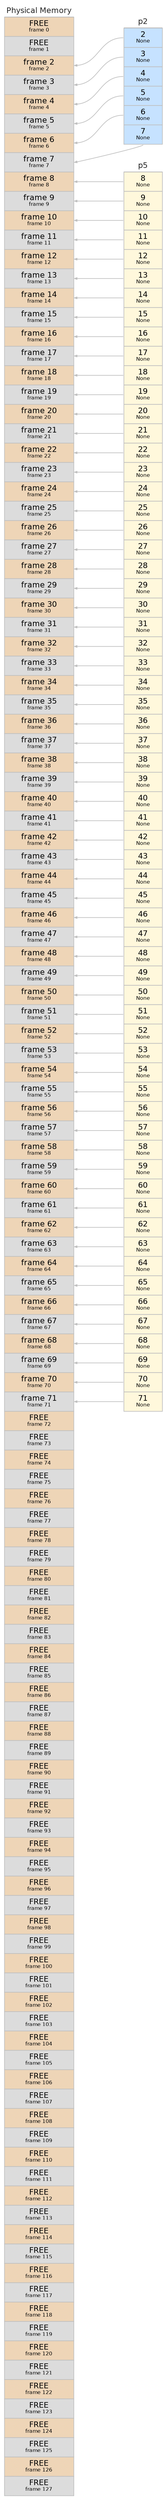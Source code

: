 digraph "memsim/graphs/paged2.json" {
	graph [fontname=x rankdir=RL ranksep=1.0]
	node [fontname=Helvetica fontsize=10 height=0.2 margin="0.04 0.04" shape=none width=0.4]
	edge [arrowsize=0.4]
	p2:0 -> physmem:2 [color=grey]
	p2:1 -> physmem:3 [color=grey]
	p2:2 -> physmem:4 [color=grey]
	p2:3 -> physmem:5 [color=grey]
	p2:4 -> physmem:6 [color=grey]
	p2:5 -> physmem:7 [color=grey]
	p5:0 -> physmem:8 [color=grey]
	p5:1 -> physmem:9 [color=grey]
	p5:2 -> physmem:10 [color=grey]
	p5:3 -> physmem:11 [color=grey]
	p5:4 -> physmem:12 [color=grey]
	p5:5 -> physmem:13 [color=grey]
	p5:6 -> physmem:14 [color=grey]
	p5:7 -> physmem:15 [color=grey]
	p5:8 -> physmem:16 [color=grey]
	p5:9 -> physmem:17 [color=grey]
	p5:10 -> physmem:18 [color=grey]
	p5:11 -> physmem:19 [color=grey]
	p5:12 -> physmem:20 [color=grey]
	p5:13 -> physmem:21 [color=grey]
	p5:14 -> physmem:22 [color=grey]
	p5:15 -> physmem:23 [color=grey]
	p5:16 -> physmem:24 [color=grey]
	p5:17 -> physmem:25 [color=grey]
	p5:18 -> physmem:26 [color=grey]
	p5:19 -> physmem:27 [color=grey]
	p5:20 -> physmem:28 [color=grey]
	p5:21 -> physmem:29 [color=grey]
	p5:22 -> physmem:30 [color=grey]
	p5:23 -> physmem:31 [color=grey]
	p5:24 -> physmem:32 [color=grey]
	p5:25 -> physmem:33 [color=grey]
	p5:26 -> physmem:34 [color=grey]
	p5:27 -> physmem:35 [color=grey]
	p5:28 -> physmem:36 [color=grey]
	p5:29 -> physmem:37 [color=grey]
	p5:30 -> physmem:38 [color=grey]
	p5:31 -> physmem:39 [color=grey]
	p5:32 -> physmem:40 [color=grey]
	p5:33 -> physmem:41 [color=grey]
	p5:34 -> physmem:42 [color=grey]
	p5:35 -> physmem:43 [color=grey]
	p5:36 -> physmem:44 [color=grey]
	p5:37 -> physmem:45 [color=grey]
	p5:38 -> physmem:46 [color=grey]
	p5:39 -> physmem:47 [color=grey]
	p5:40 -> physmem:48 [color=grey]
	p5:41 -> physmem:49 [color=grey]
	p5:42 -> physmem:50 [color=grey]
	p5:43 -> physmem:51 [color=grey]
	p5:44 -> physmem:52 [color=grey]
	p5:45 -> physmem:53 [color=grey]
	p5:46 -> physmem:54 [color=grey]
	p5:47 -> physmem:55 [color=grey]
	p5:48 -> physmem:56 [color=grey]
	p5:49 -> physmem:57 [color=grey]
	p5:50 -> physmem:58 [color=grey]
	p5:51 -> physmem:59 [color=grey]
	p5:52 -> physmem:60 [color=grey]
	p5:53 -> physmem:61 [color=grey]
	p5:54 -> physmem:62 [color=grey]
	p5:55 -> physmem:63 [color=grey]
	p5:56 -> physmem:64 [color=grey]
	p5:57 -> physmem:65 [color=grey]
	p5:58 -> physmem:66 [color=grey]
	p5:59 -> physmem:67 [color=grey]
	p5:60 -> physmem:68 [color=grey]
	p5:61 -> physmem:69 [color=grey]
	p5:62 -> physmem:70 [color=grey]
	p5:63 -> physmem:71 [color=grey]
	subgraph left {
		physmem [label=<<table border="0.1" cellborder="1" cellspacing="0"><TR><TD sides="b"><font face="helvetica" color="grey15" point-size="12">Physical Memory</font></TD></TR><tr><td align="text" color="grey" bgcolor="bisque2" height="30" width="60" port="0"><font point-size="12">FREE</font><br></br><font point-size="8">frame 0</font></td></tr><tr><td align="text" color="grey" bgcolor="gainsboro" height="30" width="60" port="1"><font point-size="12">FREE</font><br></br><font point-size="8">frame 1</font></td></tr><tr><td align="text" color="grey" bgcolor="bisque2" height="30" width="60" port="2"><font point-size="12">frame 2</font><br></br><font point-size="8">frame 2</font></td></tr><tr><td align="text" color="grey" bgcolor="gainsboro" height="30" width="60" port="3"><font point-size="12">frame 3</font><br></br><font point-size="8">frame 3</font></td></tr><tr><td align="text" color="grey" bgcolor="bisque2" height="30" width="60" port="4"><font point-size="12">frame 4</font><br></br><font point-size="8">frame 4</font></td></tr><tr><td align="text" color="grey" bgcolor="gainsboro" height="30" width="60" port="5"><font point-size="12">frame 5</font><br></br><font point-size="8">frame 5</font></td></tr><tr><td align="text" color="grey" bgcolor="bisque2" height="30" width="60" port="6"><font point-size="12">frame 6</font><br></br><font point-size="8">frame 6</font></td></tr><tr><td align="text" color="grey" bgcolor="gainsboro" height="30" width="60" port="7"><font point-size="12">frame 7</font><br></br><font point-size="8">frame 7</font></td></tr><tr><td align="text" color="grey" bgcolor="bisque2" height="30" width="60" port="8"><font point-size="12">frame 8</font><br></br><font point-size="8">frame 8</font></td></tr><tr><td align="text" color="grey" bgcolor="gainsboro" height="30" width="60" port="9"><font point-size="12">frame 9</font><br></br><font point-size="8">frame 9</font></td></tr><tr><td align="text" color="grey" bgcolor="bisque2" height="30" width="60" port="10"><font point-size="12">frame 10</font><br></br><font point-size="8">frame 10</font></td></tr><tr><td align="text" color="grey" bgcolor="gainsboro" height="30" width="60" port="11"><font point-size="12">frame 11</font><br></br><font point-size="8">frame 11</font></td></tr><tr><td align="text" color="grey" bgcolor="bisque2" height="30" width="60" port="12"><font point-size="12">frame 12</font><br></br><font point-size="8">frame 12</font></td></tr><tr><td align="text" color="grey" bgcolor="gainsboro" height="30" width="60" port="13"><font point-size="12">frame 13</font><br></br><font point-size="8">frame 13</font></td></tr><tr><td align="text" color="grey" bgcolor="bisque2" height="30" width="60" port="14"><font point-size="12">frame 14</font><br></br><font point-size="8">frame 14</font></td></tr><tr><td align="text" color="grey" bgcolor="gainsboro" height="30" width="60" port="15"><font point-size="12">frame 15</font><br></br><font point-size="8">frame 15</font></td></tr><tr><td align="text" color="grey" bgcolor="bisque2" height="30" width="60" port="16"><font point-size="12">frame 16</font><br></br><font point-size="8">frame 16</font></td></tr><tr><td align="text" color="grey" bgcolor="gainsboro" height="30" width="60" port="17"><font point-size="12">frame 17</font><br></br><font point-size="8">frame 17</font></td></tr><tr><td align="text" color="grey" bgcolor="bisque2" height="30" width="60" port="18"><font point-size="12">frame 18</font><br></br><font point-size="8">frame 18</font></td></tr><tr><td align="text" color="grey" bgcolor="gainsboro" height="30" width="60" port="19"><font point-size="12">frame 19</font><br></br><font point-size="8">frame 19</font></td></tr><tr><td align="text" color="grey" bgcolor="bisque2" height="30" width="60" port="20"><font point-size="12">frame 20</font><br></br><font point-size="8">frame 20</font></td></tr><tr><td align="text" color="grey" bgcolor="gainsboro" height="30" width="60" port="21"><font point-size="12">frame 21</font><br></br><font point-size="8">frame 21</font></td></tr><tr><td align="text" color="grey" bgcolor="bisque2" height="30" width="60" port="22"><font point-size="12">frame 22</font><br></br><font point-size="8">frame 22</font></td></tr><tr><td align="text" color="grey" bgcolor="gainsboro" height="30" width="60" port="23"><font point-size="12">frame 23</font><br></br><font point-size="8">frame 23</font></td></tr><tr><td align="text" color="grey" bgcolor="bisque2" height="30" width="60" port="24"><font point-size="12">frame 24</font><br></br><font point-size="8">frame 24</font></td></tr><tr><td align="text" color="grey" bgcolor="gainsboro" height="30" width="60" port="25"><font point-size="12">frame 25</font><br></br><font point-size="8">frame 25</font></td></tr><tr><td align="text" color="grey" bgcolor="bisque2" height="30" width="60" port="26"><font point-size="12">frame 26</font><br></br><font point-size="8">frame 26</font></td></tr><tr><td align="text" color="grey" bgcolor="gainsboro" height="30" width="60" port="27"><font point-size="12">frame 27</font><br></br><font point-size="8">frame 27</font></td></tr><tr><td align="text" color="grey" bgcolor="bisque2" height="30" width="60" port="28"><font point-size="12">frame 28</font><br></br><font point-size="8">frame 28</font></td></tr><tr><td align="text" color="grey" bgcolor="gainsboro" height="30" width="60" port="29"><font point-size="12">frame 29</font><br></br><font point-size="8">frame 29</font></td></tr><tr><td align="text" color="grey" bgcolor="bisque2" height="30" width="60" port="30"><font point-size="12">frame 30</font><br></br><font point-size="8">frame 30</font></td></tr><tr><td align="text" color="grey" bgcolor="gainsboro" height="30" width="60" port="31"><font point-size="12">frame 31</font><br></br><font point-size="8">frame 31</font></td></tr><tr><td align="text" color="grey" bgcolor="bisque2" height="30" width="60" port="32"><font point-size="12">frame 32</font><br></br><font point-size="8">frame 32</font></td></tr><tr><td align="text" color="grey" bgcolor="gainsboro" height="30" width="60" port="33"><font point-size="12">frame 33</font><br></br><font point-size="8">frame 33</font></td></tr><tr><td align="text" color="grey" bgcolor="bisque2" height="30" width="60" port="34"><font point-size="12">frame 34</font><br></br><font point-size="8">frame 34</font></td></tr><tr><td align="text" color="grey" bgcolor="gainsboro" height="30" width="60" port="35"><font point-size="12">frame 35</font><br></br><font point-size="8">frame 35</font></td></tr><tr><td align="text" color="grey" bgcolor="bisque2" height="30" width="60" port="36"><font point-size="12">frame 36</font><br></br><font point-size="8">frame 36</font></td></tr><tr><td align="text" color="grey" bgcolor="gainsboro" height="30" width="60" port="37"><font point-size="12">frame 37</font><br></br><font point-size="8">frame 37</font></td></tr><tr><td align="text" color="grey" bgcolor="bisque2" height="30" width="60" port="38"><font point-size="12">frame 38</font><br></br><font point-size="8">frame 38</font></td></tr><tr><td align="text" color="grey" bgcolor="gainsboro" height="30" width="60" port="39"><font point-size="12">frame 39</font><br></br><font point-size="8">frame 39</font></td></tr><tr><td align="text" color="grey" bgcolor="bisque2" height="30" width="60" port="40"><font point-size="12">frame 40</font><br></br><font point-size="8">frame 40</font></td></tr><tr><td align="text" color="grey" bgcolor="gainsboro" height="30" width="60" port="41"><font point-size="12">frame 41</font><br></br><font point-size="8">frame 41</font></td></tr><tr><td align="text" color="grey" bgcolor="bisque2" height="30" width="60" port="42"><font point-size="12">frame 42</font><br></br><font point-size="8">frame 42</font></td></tr><tr><td align="text" color="grey" bgcolor="gainsboro" height="30" width="60" port="43"><font point-size="12">frame 43</font><br></br><font point-size="8">frame 43</font></td></tr><tr><td align="text" color="grey" bgcolor="bisque2" height="30" width="60" port="44"><font point-size="12">frame 44</font><br></br><font point-size="8">frame 44</font></td></tr><tr><td align="text" color="grey" bgcolor="gainsboro" height="30" width="60" port="45"><font point-size="12">frame 45</font><br></br><font point-size="8">frame 45</font></td></tr><tr><td align="text" color="grey" bgcolor="bisque2" height="30" width="60" port="46"><font point-size="12">frame 46</font><br></br><font point-size="8">frame 46</font></td></tr><tr><td align="text" color="grey" bgcolor="gainsboro" height="30" width="60" port="47"><font point-size="12">frame 47</font><br></br><font point-size="8">frame 47</font></td></tr><tr><td align="text" color="grey" bgcolor="bisque2" height="30" width="60" port="48"><font point-size="12">frame 48</font><br></br><font point-size="8">frame 48</font></td></tr><tr><td align="text" color="grey" bgcolor="gainsboro" height="30" width="60" port="49"><font point-size="12">frame 49</font><br></br><font point-size="8">frame 49</font></td></tr><tr><td align="text" color="grey" bgcolor="bisque2" height="30" width="60" port="50"><font point-size="12">frame 50</font><br></br><font point-size="8">frame 50</font></td></tr><tr><td align="text" color="grey" bgcolor="gainsboro" height="30" width="60" port="51"><font point-size="12">frame 51</font><br></br><font point-size="8">frame 51</font></td></tr><tr><td align="text" color="grey" bgcolor="bisque2" height="30" width="60" port="52"><font point-size="12">frame 52</font><br></br><font point-size="8">frame 52</font></td></tr><tr><td align="text" color="grey" bgcolor="gainsboro" height="30" width="60" port="53"><font point-size="12">frame 53</font><br></br><font point-size="8">frame 53</font></td></tr><tr><td align="text" color="grey" bgcolor="bisque2" height="30" width="60" port="54"><font point-size="12">frame 54</font><br></br><font point-size="8">frame 54</font></td></tr><tr><td align="text" color="grey" bgcolor="gainsboro" height="30" width="60" port="55"><font point-size="12">frame 55</font><br></br><font point-size="8">frame 55</font></td></tr><tr><td align="text" color="grey" bgcolor="bisque2" height="30" width="60" port="56"><font point-size="12">frame 56</font><br></br><font point-size="8">frame 56</font></td></tr><tr><td align="text" color="grey" bgcolor="gainsboro" height="30" width="60" port="57"><font point-size="12">frame 57</font><br></br><font point-size="8">frame 57</font></td></tr><tr><td align="text" color="grey" bgcolor="bisque2" height="30" width="60" port="58"><font point-size="12">frame 58</font><br></br><font point-size="8">frame 58</font></td></tr><tr><td align="text" color="grey" bgcolor="gainsboro" height="30" width="60" port="59"><font point-size="12">frame 59</font><br></br><font point-size="8">frame 59</font></td></tr><tr><td align="text" color="grey" bgcolor="bisque2" height="30" width="60" port="60"><font point-size="12">frame 60</font><br></br><font point-size="8">frame 60</font></td></tr><tr><td align="text" color="grey" bgcolor="gainsboro" height="30" width="60" port="61"><font point-size="12">frame 61</font><br></br><font point-size="8">frame 61</font></td></tr><tr><td align="text" color="grey" bgcolor="bisque2" height="30" width="60" port="62"><font point-size="12">frame 62</font><br></br><font point-size="8">frame 62</font></td></tr><tr><td align="text" color="grey" bgcolor="gainsboro" height="30" width="60" port="63"><font point-size="12">frame 63</font><br></br><font point-size="8">frame 63</font></td></tr><tr><td align="text" color="grey" bgcolor="bisque2" height="30" width="60" port="64"><font point-size="12">frame 64</font><br></br><font point-size="8">frame 64</font></td></tr><tr><td align="text" color="grey" bgcolor="gainsboro" height="30" width="60" port="65"><font point-size="12">frame 65</font><br></br><font point-size="8">frame 65</font></td></tr><tr><td align="text" color="grey" bgcolor="bisque2" height="30" width="60" port="66"><font point-size="12">frame 66</font><br></br><font point-size="8">frame 66</font></td></tr><tr><td align="text" color="grey" bgcolor="gainsboro" height="30" width="60" port="67"><font point-size="12">frame 67</font><br></br><font point-size="8">frame 67</font></td></tr><tr><td align="text" color="grey" bgcolor="bisque2" height="30" width="60" port="68"><font point-size="12">frame 68</font><br></br><font point-size="8">frame 68</font></td></tr><tr><td align="text" color="grey" bgcolor="gainsboro" height="30" width="60" port="69"><font point-size="12">frame 69</font><br></br><font point-size="8">frame 69</font></td></tr><tr><td align="text" color="grey" bgcolor="bisque2" height="30" width="60" port="70"><font point-size="12">frame 70</font><br></br><font point-size="8">frame 70</font></td></tr><tr><td align="text" color="grey" bgcolor="gainsboro" height="30" width="60" port="71"><font point-size="12">frame 71</font><br></br><font point-size="8">frame 71</font></td></tr><tr><td align="text" color="grey" bgcolor="bisque2" height="30" width="60" port="72"><font point-size="12">FREE</font><br></br><font point-size="8">frame 72</font></td></tr><tr><td align="text" color="grey" bgcolor="gainsboro" height="30" width="60" port="73"><font point-size="12">FREE</font><br></br><font point-size="8">frame 73</font></td></tr><tr><td align="text" color="grey" bgcolor="bisque2" height="30" width="60" port="74"><font point-size="12">FREE</font><br></br><font point-size="8">frame 74</font></td></tr><tr><td align="text" color="grey" bgcolor="gainsboro" height="30" width="60" port="75"><font point-size="12">FREE</font><br></br><font point-size="8">frame 75</font></td></tr><tr><td align="text" color="grey" bgcolor="bisque2" height="30" width="60" port="76"><font point-size="12">FREE</font><br></br><font point-size="8">frame 76</font></td></tr><tr><td align="text" color="grey" bgcolor="gainsboro" height="30" width="60" port="77"><font point-size="12">FREE</font><br></br><font point-size="8">frame 77</font></td></tr><tr><td align="text" color="grey" bgcolor="bisque2" height="30" width="60" port="78"><font point-size="12">FREE</font><br></br><font point-size="8">frame 78</font></td></tr><tr><td align="text" color="grey" bgcolor="gainsboro" height="30" width="60" port="79"><font point-size="12">FREE</font><br></br><font point-size="8">frame 79</font></td></tr><tr><td align="text" color="grey" bgcolor="bisque2" height="30" width="60" port="80"><font point-size="12">FREE</font><br></br><font point-size="8">frame 80</font></td></tr><tr><td align="text" color="grey" bgcolor="gainsboro" height="30" width="60" port="81"><font point-size="12">FREE</font><br></br><font point-size="8">frame 81</font></td></tr><tr><td align="text" color="grey" bgcolor="bisque2" height="30" width="60" port="82"><font point-size="12">FREE</font><br></br><font point-size="8">frame 82</font></td></tr><tr><td align="text" color="grey" bgcolor="gainsboro" height="30" width="60" port="83"><font point-size="12">FREE</font><br></br><font point-size="8">frame 83</font></td></tr><tr><td align="text" color="grey" bgcolor="bisque2" height="30" width="60" port="84"><font point-size="12">FREE</font><br></br><font point-size="8">frame 84</font></td></tr><tr><td align="text" color="grey" bgcolor="gainsboro" height="30" width="60" port="85"><font point-size="12">FREE</font><br></br><font point-size="8">frame 85</font></td></tr><tr><td align="text" color="grey" bgcolor="bisque2" height="30" width="60" port="86"><font point-size="12">FREE</font><br></br><font point-size="8">frame 86</font></td></tr><tr><td align="text" color="grey" bgcolor="gainsboro" height="30" width="60" port="87"><font point-size="12">FREE</font><br></br><font point-size="8">frame 87</font></td></tr><tr><td align="text" color="grey" bgcolor="bisque2" height="30" width="60" port="88"><font point-size="12">FREE</font><br></br><font point-size="8">frame 88</font></td></tr><tr><td align="text" color="grey" bgcolor="gainsboro" height="30" width="60" port="89"><font point-size="12">FREE</font><br></br><font point-size="8">frame 89</font></td></tr><tr><td align="text" color="grey" bgcolor="bisque2" height="30" width="60" port="90"><font point-size="12">FREE</font><br></br><font point-size="8">frame 90</font></td></tr><tr><td align="text" color="grey" bgcolor="gainsboro" height="30" width="60" port="91"><font point-size="12">FREE</font><br></br><font point-size="8">frame 91</font></td></tr><tr><td align="text" color="grey" bgcolor="bisque2" height="30" width="60" port="92"><font point-size="12">FREE</font><br></br><font point-size="8">frame 92</font></td></tr><tr><td align="text" color="grey" bgcolor="gainsboro" height="30" width="60" port="93"><font point-size="12">FREE</font><br></br><font point-size="8">frame 93</font></td></tr><tr><td align="text" color="grey" bgcolor="bisque2" height="30" width="60" port="94"><font point-size="12">FREE</font><br></br><font point-size="8">frame 94</font></td></tr><tr><td align="text" color="grey" bgcolor="gainsboro" height="30" width="60" port="95"><font point-size="12">FREE</font><br></br><font point-size="8">frame 95</font></td></tr><tr><td align="text" color="grey" bgcolor="bisque2" height="30" width="60" port="96"><font point-size="12">FREE</font><br></br><font point-size="8">frame 96</font></td></tr><tr><td align="text" color="grey" bgcolor="gainsboro" height="30" width="60" port="97"><font point-size="12">FREE</font><br></br><font point-size="8">frame 97</font></td></tr><tr><td align="text" color="grey" bgcolor="bisque2" height="30" width="60" port="98"><font point-size="12">FREE</font><br></br><font point-size="8">frame 98</font></td></tr><tr><td align="text" color="grey" bgcolor="gainsboro" height="30" width="60" port="99"><font point-size="12">FREE</font><br></br><font point-size="8">frame 99</font></td></tr><tr><td align="text" color="grey" bgcolor="bisque2" height="30" width="60" port="100"><font point-size="12">FREE</font><br></br><font point-size="8">frame 100</font></td></tr><tr><td align="text" color="grey" bgcolor="gainsboro" height="30" width="60" port="101"><font point-size="12">FREE</font><br></br><font point-size="8">frame 101</font></td></tr><tr><td align="text" color="grey" bgcolor="bisque2" height="30" width="60" port="102"><font point-size="12">FREE</font><br></br><font point-size="8">frame 102</font></td></tr><tr><td align="text" color="grey" bgcolor="gainsboro" height="30" width="60" port="103"><font point-size="12">FREE</font><br></br><font point-size="8">frame 103</font></td></tr><tr><td align="text" color="grey" bgcolor="bisque2" height="30" width="60" port="104"><font point-size="12">FREE</font><br></br><font point-size="8">frame 104</font></td></tr><tr><td align="text" color="grey" bgcolor="gainsboro" height="30" width="60" port="105"><font point-size="12">FREE</font><br></br><font point-size="8">frame 105</font></td></tr><tr><td align="text" color="grey" bgcolor="bisque2" height="30" width="60" port="106"><font point-size="12">FREE</font><br></br><font point-size="8">frame 106</font></td></tr><tr><td align="text" color="grey" bgcolor="gainsboro" height="30" width="60" port="107"><font point-size="12">FREE</font><br></br><font point-size="8">frame 107</font></td></tr><tr><td align="text" color="grey" bgcolor="bisque2" height="30" width="60" port="108"><font point-size="12">FREE</font><br></br><font point-size="8">frame 108</font></td></tr><tr><td align="text" color="grey" bgcolor="gainsboro" height="30" width="60" port="109"><font point-size="12">FREE</font><br></br><font point-size="8">frame 109</font></td></tr><tr><td align="text" color="grey" bgcolor="bisque2" height="30" width="60" port="110"><font point-size="12">FREE</font><br></br><font point-size="8">frame 110</font></td></tr><tr><td align="text" color="grey" bgcolor="gainsboro" height="30" width="60" port="111"><font point-size="12">FREE</font><br></br><font point-size="8">frame 111</font></td></tr><tr><td align="text" color="grey" bgcolor="bisque2" height="30" width="60" port="112"><font point-size="12">FREE</font><br></br><font point-size="8">frame 112</font></td></tr><tr><td align="text" color="grey" bgcolor="gainsboro" height="30" width="60" port="113"><font point-size="12">FREE</font><br></br><font point-size="8">frame 113</font></td></tr><tr><td align="text" color="grey" bgcolor="bisque2" height="30" width="60" port="114"><font point-size="12">FREE</font><br></br><font point-size="8">frame 114</font></td></tr><tr><td align="text" color="grey" bgcolor="gainsboro" height="30" width="60" port="115"><font point-size="12">FREE</font><br></br><font point-size="8">frame 115</font></td></tr><tr><td align="text" color="grey" bgcolor="bisque2" height="30" width="60" port="116"><font point-size="12">FREE</font><br></br><font point-size="8">frame 116</font></td></tr><tr><td align="text" color="grey" bgcolor="gainsboro" height="30" width="60" port="117"><font point-size="12">FREE</font><br></br><font point-size="8">frame 117</font></td></tr><tr><td align="text" color="grey" bgcolor="bisque2" height="30" width="60" port="118"><font point-size="12">FREE</font><br></br><font point-size="8">frame 118</font></td></tr><tr><td align="text" color="grey" bgcolor="gainsboro" height="30" width="60" port="119"><font point-size="12">FREE</font><br></br><font point-size="8">frame 119</font></td></tr><tr><td align="text" color="grey" bgcolor="bisque2" height="30" width="60" port="120"><font point-size="12">FREE</font><br></br><font point-size="8">frame 120</font></td></tr><tr><td align="text" color="grey" bgcolor="gainsboro" height="30" width="60" port="121"><font point-size="12">FREE</font><br></br><font point-size="8">frame 121</font></td></tr><tr><td align="text" color="grey" bgcolor="bisque2" height="30" width="60" port="122"><font point-size="12">FREE</font><br></br><font point-size="8">frame 122</font></td></tr><tr><td align="text" color="grey" bgcolor="gainsboro" height="30" width="60" port="123"><font point-size="12">FREE</font><br></br><font point-size="8">frame 123</font></td></tr><tr><td align="text" color="grey" bgcolor="bisque2" height="30" width="60" port="124"><font point-size="12">FREE</font><br></br><font point-size="8">frame 124</font></td></tr><tr><td align="text" color="grey" bgcolor="gainsboro" height="30" width="60" port="125"><font point-size="12">FREE</font><br></br><font point-size="8">frame 125</font></td></tr><tr><td align="text" color="grey" bgcolor="bisque2" height="30" width="60" port="126"><font point-size="12">FREE</font><br></br><font point-size="8">frame 126</font></td></tr><tr><td align="text" color="grey" bgcolor="gainsboro" height="30" width="60" port="127"><font point-size="12">FREE</font><br></br><font point-size="8">frame 127</font></td></tr></table>>]
		rank=sink
	}
	subgraph right {
		p2 [label=<<table border="0.1" cellborder="1" cellspacing="0"><TR><TD sides="b"><font face="helvetica" color="grey15" point-size="12">p2</font></TD></TR><tr><td align="text" color="grey" bgcolor="slategray1" height="30" width="60" port="0"><font point-size="12">2</font><br></br><font point-size="8">None</font></td></tr><tr><td align="text" color="grey" bgcolor="slategray1" height="30" width="60" port="1"><font point-size="12">3</font><br></br><font point-size="8">None</font></td></tr><tr><td align="text" color="grey" bgcolor="slategray1" height="30" width="60" port="2"><font point-size="12">4</font><br></br><font point-size="8">None</font></td></tr><tr><td align="text" color="grey" bgcolor="slategray1" height="30" width="60" port="3"><font point-size="12">5</font><br></br><font point-size="8">None</font></td></tr><tr><td align="text" color="grey" bgcolor="slategray1" height="30" width="60" port="4"><font point-size="12">6</font><br></br><font point-size="8">None</font></td></tr><tr><td align="text" color="grey" bgcolor="slategray1" height="30" width="60" port="5"><font point-size="12">7</font><br></br><font point-size="8">None</font></td></tr></table>>]
		p5 [label=<<table border="0.1" cellborder="1" cellspacing="0"><TR><TD sides="b"><font face="helvetica" color="grey15" point-size="12">p5</font></TD></TR><tr><td align="text" color="grey" bgcolor="cornsilk" height="30" width="60" port="0"><font point-size="12">8</font><br></br><font point-size="8">None</font></td></tr><tr><td align="text" color="grey" bgcolor="cornsilk" height="30" width="60" port="1"><font point-size="12">9</font><br></br><font point-size="8">None</font></td></tr><tr><td align="text" color="grey" bgcolor="cornsilk" height="30" width="60" port="2"><font point-size="12">10</font><br></br><font point-size="8">None</font></td></tr><tr><td align="text" color="grey" bgcolor="cornsilk" height="30" width="60" port="3"><font point-size="12">11</font><br></br><font point-size="8">None</font></td></tr><tr><td align="text" color="grey" bgcolor="cornsilk" height="30" width="60" port="4"><font point-size="12">12</font><br></br><font point-size="8">None</font></td></tr><tr><td align="text" color="grey" bgcolor="cornsilk" height="30" width="60" port="5"><font point-size="12">13</font><br></br><font point-size="8">None</font></td></tr><tr><td align="text" color="grey" bgcolor="cornsilk" height="30" width="60" port="6"><font point-size="12">14</font><br></br><font point-size="8">None</font></td></tr><tr><td align="text" color="grey" bgcolor="cornsilk" height="30" width="60" port="7"><font point-size="12">15</font><br></br><font point-size="8">None</font></td></tr><tr><td align="text" color="grey" bgcolor="cornsilk" height="30" width="60" port="8"><font point-size="12">16</font><br></br><font point-size="8">None</font></td></tr><tr><td align="text" color="grey" bgcolor="cornsilk" height="30" width="60" port="9"><font point-size="12">17</font><br></br><font point-size="8">None</font></td></tr><tr><td align="text" color="grey" bgcolor="cornsilk" height="30" width="60" port="10"><font point-size="12">18</font><br></br><font point-size="8">None</font></td></tr><tr><td align="text" color="grey" bgcolor="cornsilk" height="30" width="60" port="11"><font point-size="12">19</font><br></br><font point-size="8">None</font></td></tr><tr><td align="text" color="grey" bgcolor="cornsilk" height="30" width="60" port="12"><font point-size="12">20</font><br></br><font point-size="8">None</font></td></tr><tr><td align="text" color="grey" bgcolor="cornsilk" height="30" width="60" port="13"><font point-size="12">21</font><br></br><font point-size="8">None</font></td></tr><tr><td align="text" color="grey" bgcolor="cornsilk" height="30" width="60" port="14"><font point-size="12">22</font><br></br><font point-size="8">None</font></td></tr><tr><td align="text" color="grey" bgcolor="cornsilk" height="30" width="60" port="15"><font point-size="12">23</font><br></br><font point-size="8">None</font></td></tr><tr><td align="text" color="grey" bgcolor="cornsilk" height="30" width="60" port="16"><font point-size="12">24</font><br></br><font point-size="8">None</font></td></tr><tr><td align="text" color="grey" bgcolor="cornsilk" height="30" width="60" port="17"><font point-size="12">25</font><br></br><font point-size="8">None</font></td></tr><tr><td align="text" color="grey" bgcolor="cornsilk" height="30" width="60" port="18"><font point-size="12">26</font><br></br><font point-size="8">None</font></td></tr><tr><td align="text" color="grey" bgcolor="cornsilk" height="30" width="60" port="19"><font point-size="12">27</font><br></br><font point-size="8">None</font></td></tr><tr><td align="text" color="grey" bgcolor="cornsilk" height="30" width="60" port="20"><font point-size="12">28</font><br></br><font point-size="8">None</font></td></tr><tr><td align="text" color="grey" bgcolor="cornsilk" height="30" width="60" port="21"><font point-size="12">29</font><br></br><font point-size="8">None</font></td></tr><tr><td align="text" color="grey" bgcolor="cornsilk" height="30" width="60" port="22"><font point-size="12">30</font><br></br><font point-size="8">None</font></td></tr><tr><td align="text" color="grey" bgcolor="cornsilk" height="30" width="60" port="23"><font point-size="12">31</font><br></br><font point-size="8">None</font></td></tr><tr><td align="text" color="grey" bgcolor="cornsilk" height="30" width="60" port="24"><font point-size="12">32</font><br></br><font point-size="8">None</font></td></tr><tr><td align="text" color="grey" bgcolor="cornsilk" height="30" width="60" port="25"><font point-size="12">33</font><br></br><font point-size="8">None</font></td></tr><tr><td align="text" color="grey" bgcolor="cornsilk" height="30" width="60" port="26"><font point-size="12">34</font><br></br><font point-size="8">None</font></td></tr><tr><td align="text" color="grey" bgcolor="cornsilk" height="30" width="60" port="27"><font point-size="12">35</font><br></br><font point-size="8">None</font></td></tr><tr><td align="text" color="grey" bgcolor="cornsilk" height="30" width="60" port="28"><font point-size="12">36</font><br></br><font point-size="8">None</font></td></tr><tr><td align="text" color="grey" bgcolor="cornsilk" height="30" width="60" port="29"><font point-size="12">37</font><br></br><font point-size="8">None</font></td></tr><tr><td align="text" color="grey" bgcolor="cornsilk" height="30" width="60" port="30"><font point-size="12">38</font><br></br><font point-size="8">None</font></td></tr><tr><td align="text" color="grey" bgcolor="cornsilk" height="30" width="60" port="31"><font point-size="12">39</font><br></br><font point-size="8">None</font></td></tr><tr><td align="text" color="grey" bgcolor="cornsilk" height="30" width="60" port="32"><font point-size="12">40</font><br></br><font point-size="8">None</font></td></tr><tr><td align="text" color="grey" bgcolor="cornsilk" height="30" width="60" port="33"><font point-size="12">41</font><br></br><font point-size="8">None</font></td></tr><tr><td align="text" color="grey" bgcolor="cornsilk" height="30" width="60" port="34"><font point-size="12">42</font><br></br><font point-size="8">None</font></td></tr><tr><td align="text" color="grey" bgcolor="cornsilk" height="30" width="60" port="35"><font point-size="12">43</font><br></br><font point-size="8">None</font></td></tr><tr><td align="text" color="grey" bgcolor="cornsilk" height="30" width="60" port="36"><font point-size="12">44</font><br></br><font point-size="8">None</font></td></tr><tr><td align="text" color="grey" bgcolor="cornsilk" height="30" width="60" port="37"><font point-size="12">45</font><br></br><font point-size="8">None</font></td></tr><tr><td align="text" color="grey" bgcolor="cornsilk" height="30" width="60" port="38"><font point-size="12">46</font><br></br><font point-size="8">None</font></td></tr><tr><td align="text" color="grey" bgcolor="cornsilk" height="30" width="60" port="39"><font point-size="12">47</font><br></br><font point-size="8">None</font></td></tr><tr><td align="text" color="grey" bgcolor="cornsilk" height="30" width="60" port="40"><font point-size="12">48</font><br></br><font point-size="8">None</font></td></tr><tr><td align="text" color="grey" bgcolor="cornsilk" height="30" width="60" port="41"><font point-size="12">49</font><br></br><font point-size="8">None</font></td></tr><tr><td align="text" color="grey" bgcolor="cornsilk" height="30" width="60" port="42"><font point-size="12">50</font><br></br><font point-size="8">None</font></td></tr><tr><td align="text" color="grey" bgcolor="cornsilk" height="30" width="60" port="43"><font point-size="12">51</font><br></br><font point-size="8">None</font></td></tr><tr><td align="text" color="grey" bgcolor="cornsilk" height="30" width="60" port="44"><font point-size="12">52</font><br></br><font point-size="8">None</font></td></tr><tr><td align="text" color="grey" bgcolor="cornsilk" height="30" width="60" port="45"><font point-size="12">53</font><br></br><font point-size="8">None</font></td></tr><tr><td align="text" color="grey" bgcolor="cornsilk" height="30" width="60" port="46"><font point-size="12">54</font><br></br><font point-size="8">None</font></td></tr><tr><td align="text" color="grey" bgcolor="cornsilk" height="30" width="60" port="47"><font point-size="12">55</font><br></br><font point-size="8">None</font></td></tr><tr><td align="text" color="grey" bgcolor="cornsilk" height="30" width="60" port="48"><font point-size="12">56</font><br></br><font point-size="8">None</font></td></tr><tr><td align="text" color="grey" bgcolor="cornsilk" height="30" width="60" port="49"><font point-size="12">57</font><br></br><font point-size="8">None</font></td></tr><tr><td align="text" color="grey" bgcolor="cornsilk" height="30" width="60" port="50"><font point-size="12">58</font><br></br><font point-size="8">None</font></td></tr><tr><td align="text" color="grey" bgcolor="cornsilk" height="30" width="60" port="51"><font point-size="12">59</font><br></br><font point-size="8">None</font></td></tr><tr><td align="text" color="grey" bgcolor="cornsilk" height="30" width="60" port="52"><font point-size="12">60</font><br></br><font point-size="8">None</font></td></tr><tr><td align="text" color="grey" bgcolor="cornsilk" height="30" width="60" port="53"><font point-size="12">61</font><br></br><font point-size="8">None</font></td></tr><tr><td align="text" color="grey" bgcolor="cornsilk" height="30" width="60" port="54"><font point-size="12">62</font><br></br><font point-size="8">None</font></td></tr><tr><td align="text" color="grey" bgcolor="cornsilk" height="30" width="60" port="55"><font point-size="12">63</font><br></br><font point-size="8">None</font></td></tr><tr><td align="text" color="grey" bgcolor="cornsilk" height="30" width="60" port="56"><font point-size="12">64</font><br></br><font point-size="8">None</font></td></tr><tr><td align="text" color="grey" bgcolor="cornsilk" height="30" width="60" port="57"><font point-size="12">65</font><br></br><font point-size="8">None</font></td></tr><tr><td align="text" color="grey" bgcolor="cornsilk" height="30" width="60" port="58"><font point-size="12">66</font><br></br><font point-size="8">None</font></td></tr><tr><td align="text" color="grey" bgcolor="cornsilk" height="30" width="60" port="59"><font point-size="12">67</font><br></br><font point-size="8">None</font></td></tr><tr><td align="text" color="grey" bgcolor="cornsilk" height="30" width="60" port="60"><font point-size="12">68</font><br></br><font point-size="8">None</font></td></tr><tr><td align="text" color="grey" bgcolor="cornsilk" height="30" width="60" port="61"><font point-size="12">69</font><br></br><font point-size="8">None</font></td></tr><tr><td align="text" color="grey" bgcolor="cornsilk" height="30" width="60" port="62"><font point-size="12">70</font><br></br><font point-size="8">None</font></td></tr><tr><td align="text" color="grey" bgcolor="cornsilk" height="30" width="60" port="63"><font point-size="12">71</font><br></br><font point-size="8">None</font></td></tr></table>>]
		rank=source
	}
}
